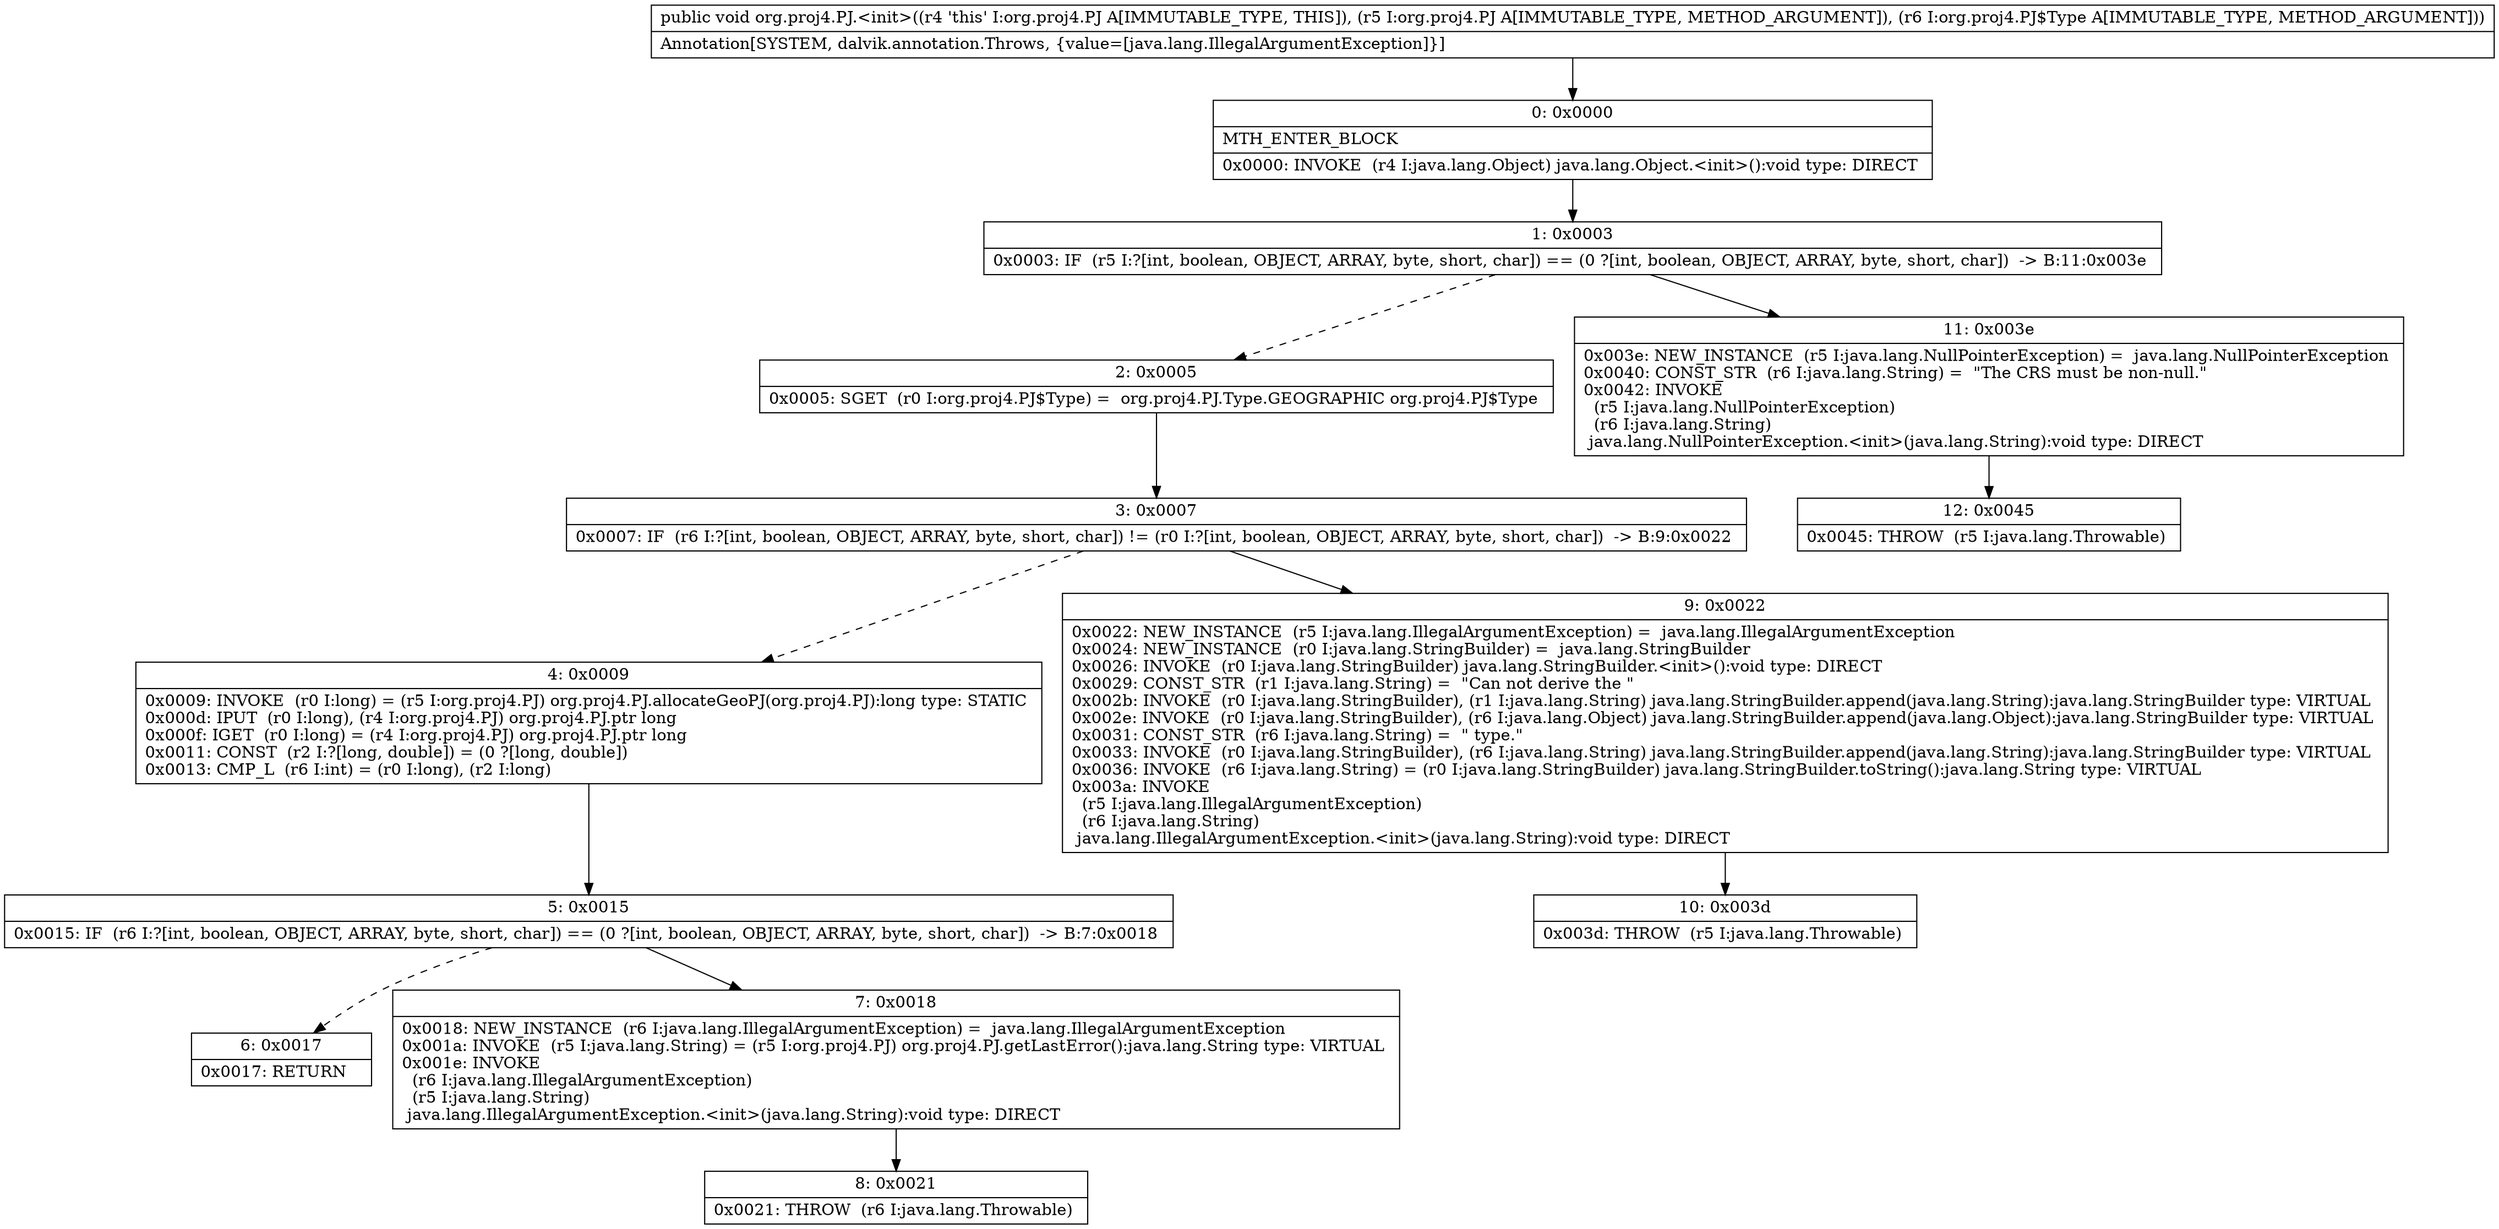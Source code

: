 digraph "CFG fororg.proj4.PJ.\<init\>(Lorg\/proj4\/PJ;Lorg\/proj4\/PJ$Type;)V" {
Node_0 [shape=record,label="{0\:\ 0x0000|MTH_ENTER_BLOCK\l|0x0000: INVOKE  (r4 I:java.lang.Object) java.lang.Object.\<init\>():void type: DIRECT \l}"];
Node_1 [shape=record,label="{1\:\ 0x0003|0x0003: IF  (r5 I:?[int, boolean, OBJECT, ARRAY, byte, short, char]) == (0 ?[int, boolean, OBJECT, ARRAY, byte, short, char])  \-\> B:11:0x003e \l}"];
Node_2 [shape=record,label="{2\:\ 0x0005|0x0005: SGET  (r0 I:org.proj4.PJ$Type) =  org.proj4.PJ.Type.GEOGRAPHIC org.proj4.PJ$Type \l}"];
Node_3 [shape=record,label="{3\:\ 0x0007|0x0007: IF  (r6 I:?[int, boolean, OBJECT, ARRAY, byte, short, char]) != (r0 I:?[int, boolean, OBJECT, ARRAY, byte, short, char])  \-\> B:9:0x0022 \l}"];
Node_4 [shape=record,label="{4\:\ 0x0009|0x0009: INVOKE  (r0 I:long) = (r5 I:org.proj4.PJ) org.proj4.PJ.allocateGeoPJ(org.proj4.PJ):long type: STATIC \l0x000d: IPUT  (r0 I:long), (r4 I:org.proj4.PJ) org.proj4.PJ.ptr long \l0x000f: IGET  (r0 I:long) = (r4 I:org.proj4.PJ) org.proj4.PJ.ptr long \l0x0011: CONST  (r2 I:?[long, double]) = (0 ?[long, double]) \l0x0013: CMP_L  (r6 I:int) = (r0 I:long), (r2 I:long) \l}"];
Node_5 [shape=record,label="{5\:\ 0x0015|0x0015: IF  (r6 I:?[int, boolean, OBJECT, ARRAY, byte, short, char]) == (0 ?[int, boolean, OBJECT, ARRAY, byte, short, char])  \-\> B:7:0x0018 \l}"];
Node_6 [shape=record,label="{6\:\ 0x0017|0x0017: RETURN   \l}"];
Node_7 [shape=record,label="{7\:\ 0x0018|0x0018: NEW_INSTANCE  (r6 I:java.lang.IllegalArgumentException) =  java.lang.IllegalArgumentException \l0x001a: INVOKE  (r5 I:java.lang.String) = (r5 I:org.proj4.PJ) org.proj4.PJ.getLastError():java.lang.String type: VIRTUAL \l0x001e: INVOKE  \l  (r6 I:java.lang.IllegalArgumentException)\l  (r5 I:java.lang.String)\l java.lang.IllegalArgumentException.\<init\>(java.lang.String):void type: DIRECT \l}"];
Node_8 [shape=record,label="{8\:\ 0x0021|0x0021: THROW  (r6 I:java.lang.Throwable) \l}"];
Node_9 [shape=record,label="{9\:\ 0x0022|0x0022: NEW_INSTANCE  (r5 I:java.lang.IllegalArgumentException) =  java.lang.IllegalArgumentException \l0x0024: NEW_INSTANCE  (r0 I:java.lang.StringBuilder) =  java.lang.StringBuilder \l0x0026: INVOKE  (r0 I:java.lang.StringBuilder) java.lang.StringBuilder.\<init\>():void type: DIRECT \l0x0029: CONST_STR  (r1 I:java.lang.String) =  \"Can not derive the \" \l0x002b: INVOKE  (r0 I:java.lang.StringBuilder), (r1 I:java.lang.String) java.lang.StringBuilder.append(java.lang.String):java.lang.StringBuilder type: VIRTUAL \l0x002e: INVOKE  (r0 I:java.lang.StringBuilder), (r6 I:java.lang.Object) java.lang.StringBuilder.append(java.lang.Object):java.lang.StringBuilder type: VIRTUAL \l0x0031: CONST_STR  (r6 I:java.lang.String) =  \" type.\" \l0x0033: INVOKE  (r0 I:java.lang.StringBuilder), (r6 I:java.lang.String) java.lang.StringBuilder.append(java.lang.String):java.lang.StringBuilder type: VIRTUAL \l0x0036: INVOKE  (r6 I:java.lang.String) = (r0 I:java.lang.StringBuilder) java.lang.StringBuilder.toString():java.lang.String type: VIRTUAL \l0x003a: INVOKE  \l  (r5 I:java.lang.IllegalArgumentException)\l  (r6 I:java.lang.String)\l java.lang.IllegalArgumentException.\<init\>(java.lang.String):void type: DIRECT \l}"];
Node_10 [shape=record,label="{10\:\ 0x003d|0x003d: THROW  (r5 I:java.lang.Throwable) \l}"];
Node_11 [shape=record,label="{11\:\ 0x003e|0x003e: NEW_INSTANCE  (r5 I:java.lang.NullPointerException) =  java.lang.NullPointerException \l0x0040: CONST_STR  (r6 I:java.lang.String) =  \"The CRS must be non\-null.\" \l0x0042: INVOKE  \l  (r5 I:java.lang.NullPointerException)\l  (r6 I:java.lang.String)\l java.lang.NullPointerException.\<init\>(java.lang.String):void type: DIRECT \l}"];
Node_12 [shape=record,label="{12\:\ 0x0045|0x0045: THROW  (r5 I:java.lang.Throwable) \l}"];
MethodNode[shape=record,label="{public void org.proj4.PJ.\<init\>((r4 'this' I:org.proj4.PJ A[IMMUTABLE_TYPE, THIS]), (r5 I:org.proj4.PJ A[IMMUTABLE_TYPE, METHOD_ARGUMENT]), (r6 I:org.proj4.PJ$Type A[IMMUTABLE_TYPE, METHOD_ARGUMENT]))  | Annotation[SYSTEM, dalvik.annotation.Throws, \{value=[java.lang.IllegalArgumentException]\}]\l}"];
MethodNode -> Node_0;
Node_0 -> Node_1;
Node_1 -> Node_2[style=dashed];
Node_1 -> Node_11;
Node_2 -> Node_3;
Node_3 -> Node_4[style=dashed];
Node_3 -> Node_9;
Node_4 -> Node_5;
Node_5 -> Node_6[style=dashed];
Node_5 -> Node_7;
Node_7 -> Node_8;
Node_9 -> Node_10;
Node_11 -> Node_12;
}

